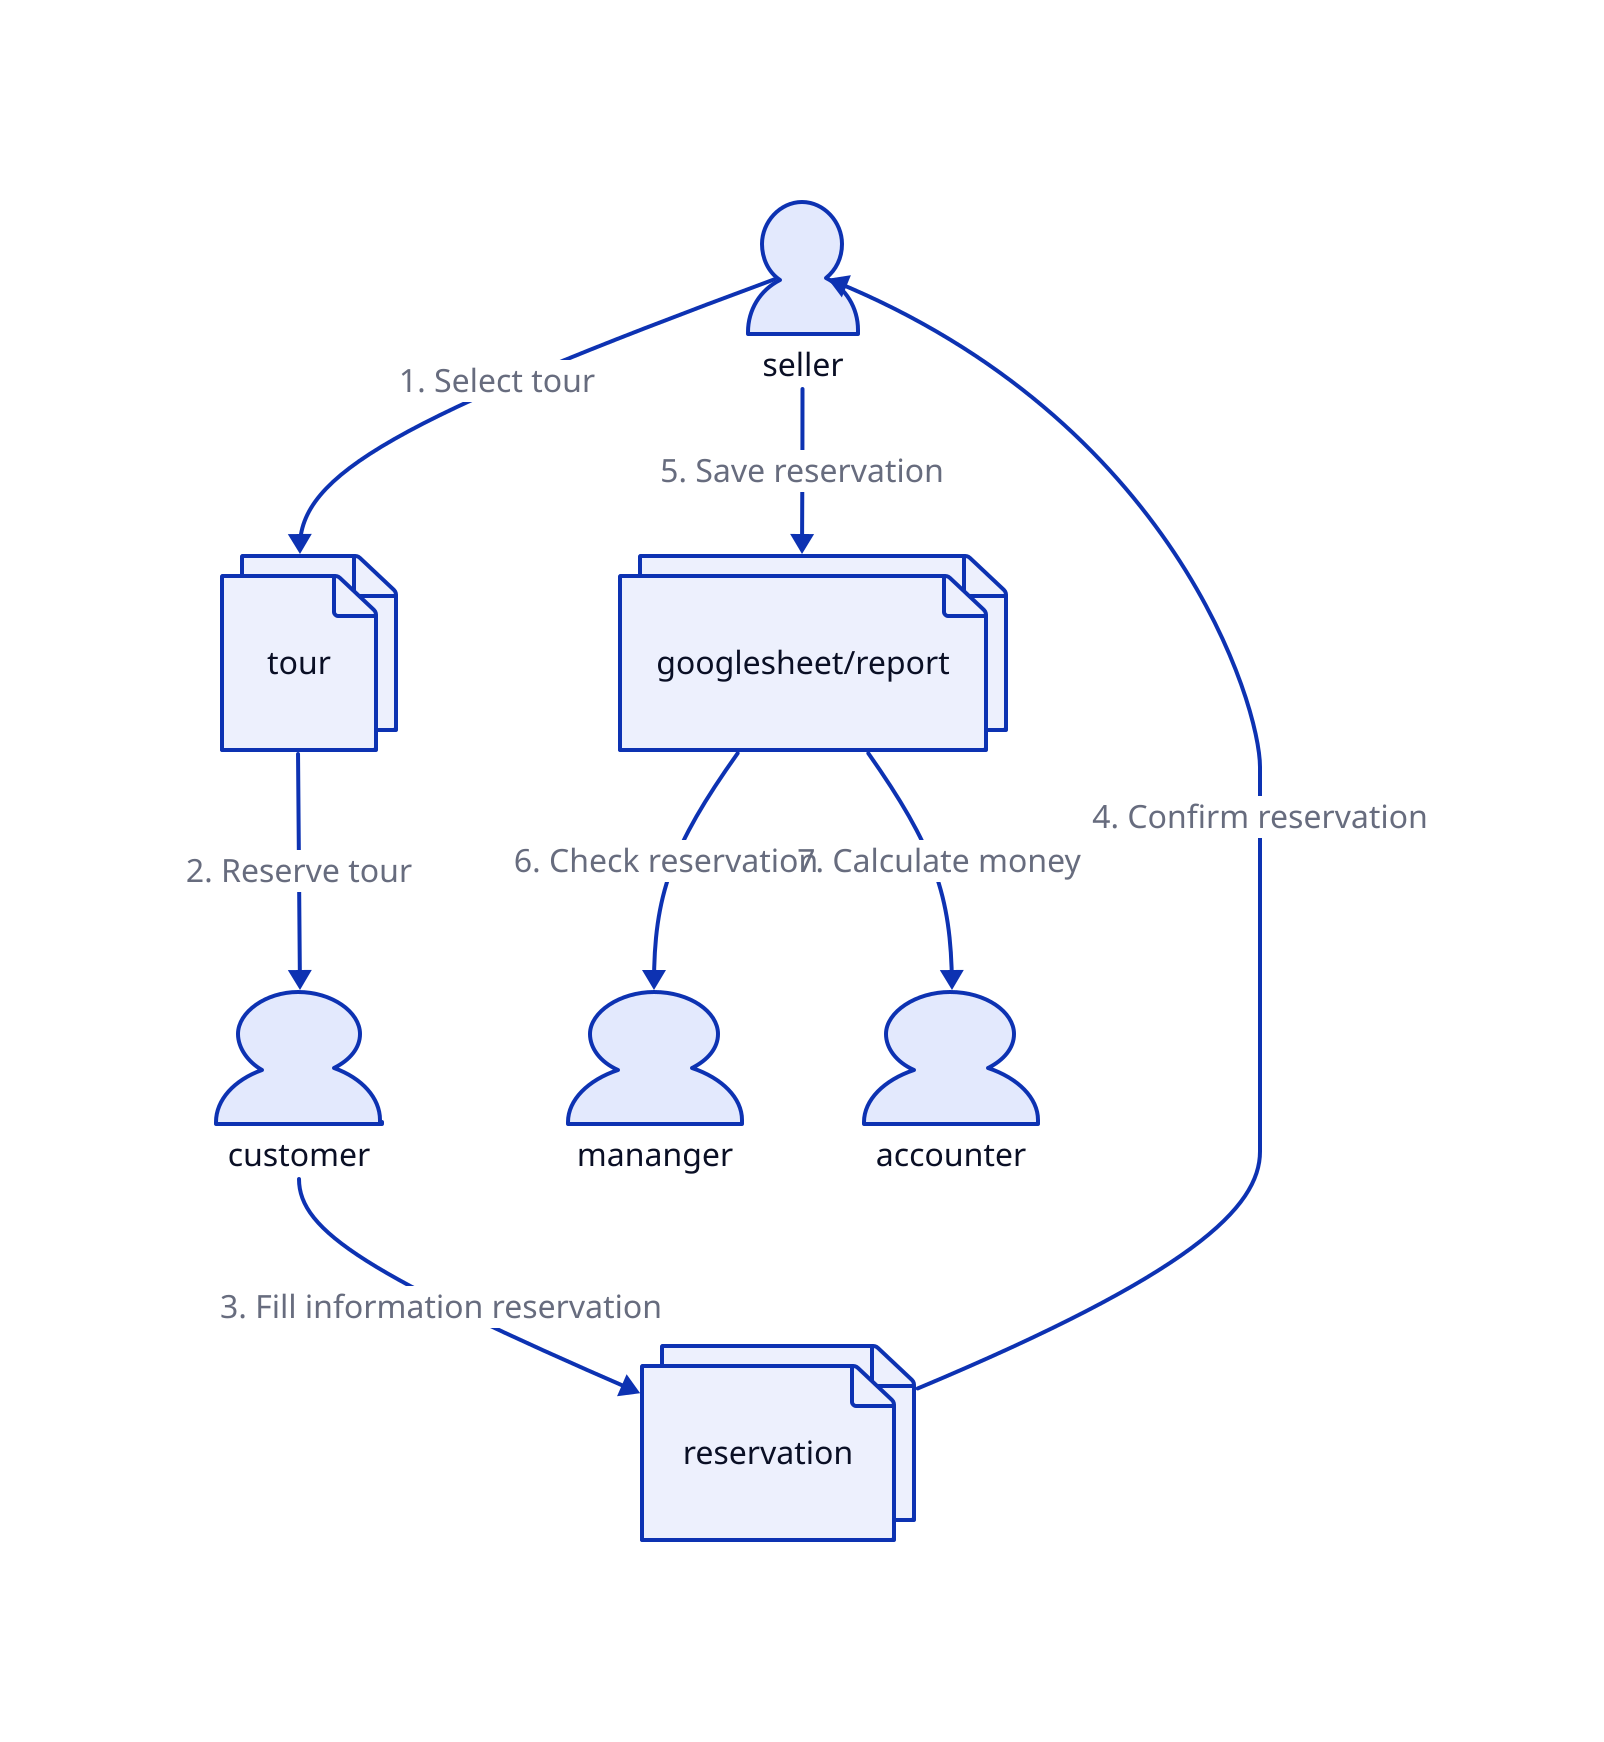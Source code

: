 # command d2 --watch flow.d2


seller -> tour: 1. Select tour
tour -> customer: 2. Reserve tour
customer -> reservation: 3. Fill information reservation
reservation -> seller: 4. Confirm reservation
direction: down

seller -> googlesheet/report: 5. Save reservation
googlesheet/report -> mananger: 6. Check reservation
googlesheet/report-> accounter: 7. Calculate money

seller: {
  shape: person
}

customer: {
  shape: person
}

tour: {
  shape: page
  style.multiple: true
}

reservation: {
  shape: page
  style.multiple: true
}

mananger: {
  shape: person
}

googlesheet/report: {
  shape: page
  style.multiple: true
}

accounter: {
  shape: person
}
